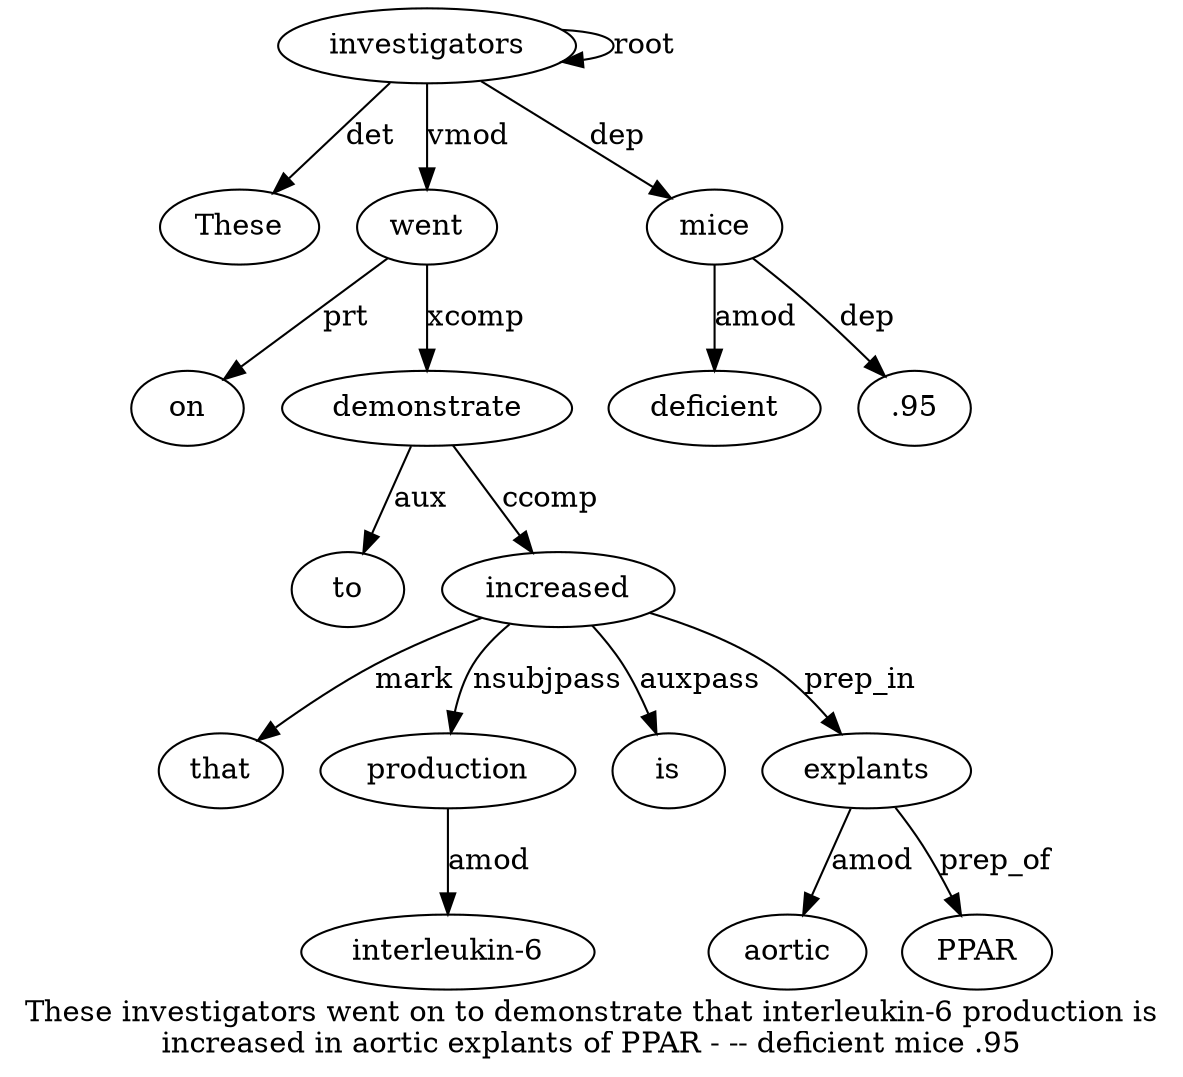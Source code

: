 digraph "These investigators went on to demonstrate that interleukin-6 production is increased in aortic explants of PPAR - -- deficient mice .95" {
label="These investigators went on to demonstrate that interleukin-6 production is
increased in aortic explants of PPAR - -- deficient mice .95";
investigators2 [style=filled, fillcolor=white, label=investigators];
These1 [style=filled, fillcolor=white, label=These];
investigators2 -> These1  [label=det];
investigators2 -> investigators2  [label=root];
went3 [style=filled, fillcolor=white, label=went];
investigators2 -> went3  [label=vmod];
on4 [style=filled, fillcolor=white, label=on];
went3 -> on4  [label=prt];
demonstrate6 [style=filled, fillcolor=white, label=demonstrate];
to5 [style=filled, fillcolor=white, label=to];
demonstrate6 -> to5  [label=aux];
went3 -> demonstrate6  [label=xcomp];
increased11 [style=filled, fillcolor=white, label=increased];
that7 [style=filled, fillcolor=white, label=that];
increased11 -> that7  [label=mark];
production9 [style=filled, fillcolor=white, label=production];
"interleukin-68" [style=filled, fillcolor=white, label="interleukin-6"];
production9 -> "interleukin-68"  [label=amod];
increased11 -> production9  [label=nsubjpass];
is10 [style=filled, fillcolor=white, label=is];
increased11 -> is10  [label=auxpass];
demonstrate6 -> increased11  [label=ccomp];
explants14 [style=filled, fillcolor=white, label=explants];
aortic13 [style=filled, fillcolor=white, label=aortic];
explants14 -> aortic13  [label=amod];
increased11 -> explants14  [label=prep_in];
PPAR16 [style=filled, fillcolor=white, label=PPAR];
explants14 -> PPAR16  [label=prep_of];
mice20 [style=filled, fillcolor=white, label=mice];
deficient19 [style=filled, fillcolor=white, label=deficient];
mice20 -> deficient19  [label=amod];
investigators2 -> mice20  [label=dep];
".9521" [style=filled, fillcolor=white, label=".95"];
mice20 -> ".9521"  [label=dep];
}
